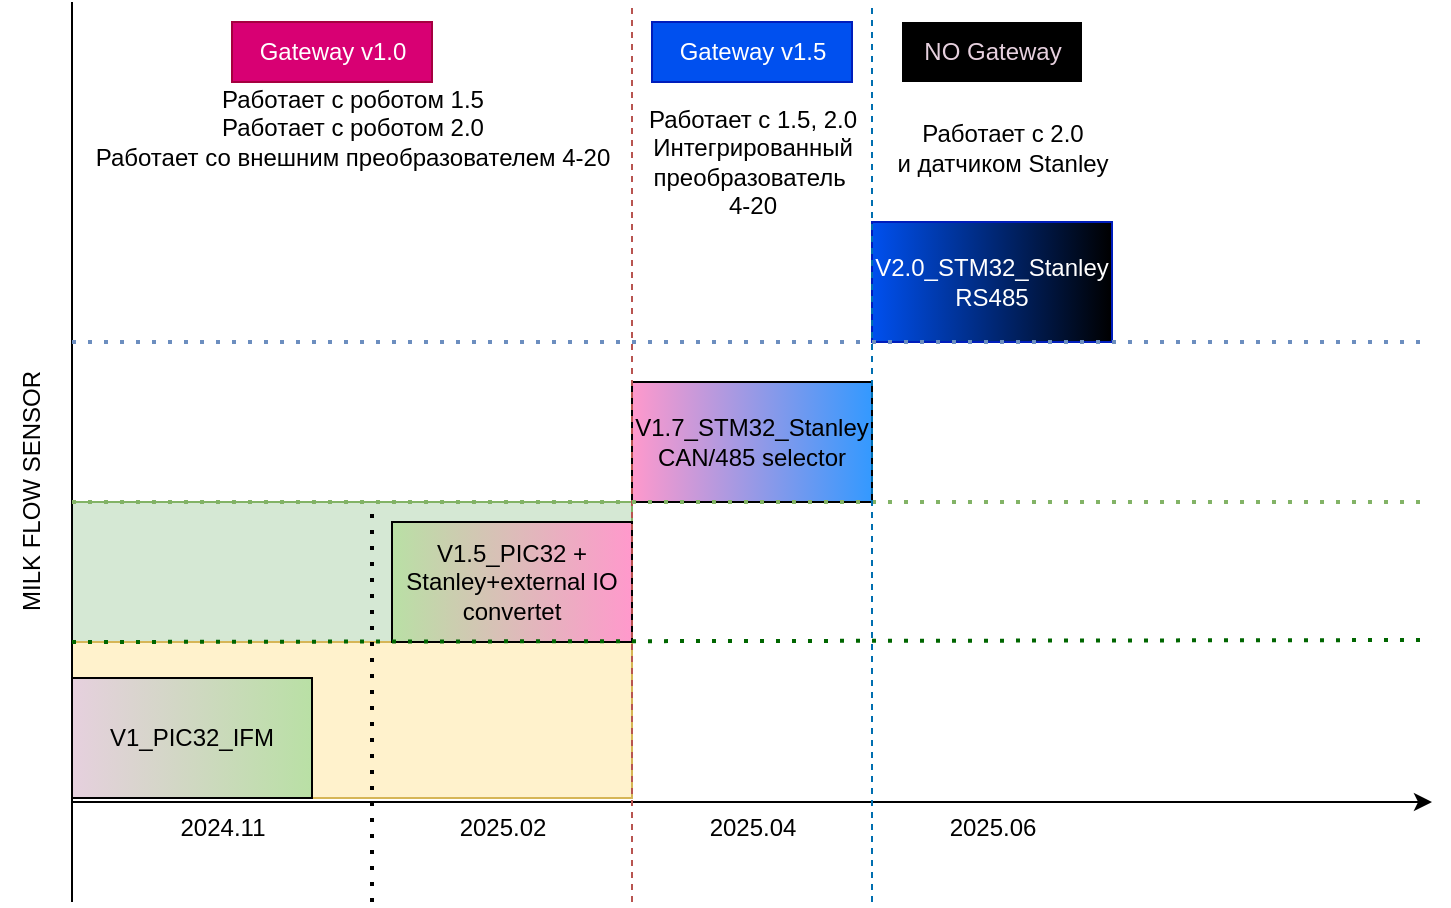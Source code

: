 <mxfile version="24.8.4">
  <diagram name="Page-1" id="zXRLlda2ir4thyWtPU_O">
    <mxGraphModel dx="954" dy="622" grid="1" gridSize="10" guides="1" tooltips="1" connect="1" arrows="1" fold="1" page="1" pageScale="1" pageWidth="827" pageHeight="1169" math="0" shadow="0">
      <root>
        <mxCell id="0" />
        <mxCell id="1" parent="0" />
        <mxCell id="PtEXi9XJBBY4uoOFLUXO-22" value="" style="rounded=0;whiteSpace=wrap;html=1;fillColor=#d5e8d4;strokeColor=#82b366;" vertex="1" parent="1">
          <mxGeometry x="80" y="250" width="280" height="70" as="geometry" />
        </mxCell>
        <mxCell id="PtEXi9XJBBY4uoOFLUXO-21" value="" style="rounded=0;whiteSpace=wrap;html=1;fillColor=#fff2cc;strokeColor=#d6b656;" vertex="1" parent="1">
          <mxGeometry x="80" y="320" width="280" height="78" as="geometry" />
        </mxCell>
        <mxCell id="PtEXi9XJBBY4uoOFLUXO-1" value="" style="endArrow=classic;html=1;rounded=0;" edge="1" parent="1">
          <mxGeometry width="50" height="50" relative="1" as="geometry">
            <mxPoint x="80" y="400" as="sourcePoint" />
            <mxPoint x="760" y="400" as="targetPoint" />
          </mxGeometry>
        </mxCell>
        <mxCell id="PtEXi9XJBBY4uoOFLUXO-2" value="" style="endArrow=none;html=1;rounded=0;" edge="1" parent="1">
          <mxGeometry width="50" height="50" relative="1" as="geometry">
            <mxPoint x="80" y="450" as="sourcePoint" />
            <mxPoint x="80" as="targetPoint" />
          </mxGeometry>
        </mxCell>
        <mxCell id="PtEXi9XJBBY4uoOFLUXO-3" value="V1_PIC32_IFM" style="rounded=0;whiteSpace=wrap;html=1;gradientColor=#B9E0A5;fillColor=#E6D0DE;gradientDirection=east;" vertex="1" parent="1">
          <mxGeometry x="80" y="338" width="120" height="60" as="geometry" />
        </mxCell>
        <mxCell id="PtEXi9XJBBY4uoOFLUXO-4" value="2024.11" style="text;html=1;align=center;verticalAlign=middle;resizable=0;points=[];autosize=1;strokeColor=none;fillColor=none;" vertex="1" parent="1">
          <mxGeometry x="120" y="398" width="70" height="30" as="geometry" />
        </mxCell>
        <mxCell id="PtEXi9XJBBY4uoOFLUXO-5" value="V1.5_PIC32 + Stanley+external IO convertet" style="rounded=0;whiteSpace=wrap;html=1;gradientColor=#B9E0A5;fillColor=#FF99CC;gradientDirection=west;" vertex="1" parent="1">
          <mxGeometry x="240" y="260" width="120" height="60" as="geometry" />
        </mxCell>
        <mxCell id="PtEXi9XJBBY4uoOFLUXO-6" value="V1.7_STM32_Stanley&lt;div&gt;CAN/485 selector&lt;/div&gt;" style="rounded=0;whiteSpace=wrap;html=1;gradientColor=#3399FF;fillColor=#FF99CC;gradientDirection=east;" vertex="1" parent="1">
          <mxGeometry x="360" y="190" width="120" height="60" as="geometry" />
        </mxCell>
        <mxCell id="PtEXi9XJBBY4uoOFLUXO-7" value="V2.0_STM32_Stanley&lt;div&gt;RS485&lt;/div&gt;" style="rounded=0;whiteSpace=wrap;html=1;fillColor=#0050ef;fontColor=#ffffff;strokeColor=#001DBC;gradientColor=default;gradientDirection=east;" vertex="1" parent="1">
          <mxGeometry x="480" y="110" width="120" height="60" as="geometry" />
        </mxCell>
        <mxCell id="PtEXi9XJBBY4uoOFLUXO-8" value="" style="endArrow=none;dashed=1;html=1;dashPattern=1 3;strokeWidth=2;rounded=0;fillColor=#d5e8d4;strokeColor=#006600;" edge="1" parent="1">
          <mxGeometry width="50" height="50" relative="1" as="geometry">
            <mxPoint x="80" y="320" as="sourcePoint" />
            <mxPoint x="760" y="319" as="targetPoint" />
          </mxGeometry>
        </mxCell>
        <mxCell id="PtEXi9XJBBY4uoOFLUXO-9" value="" style="endArrow=none;dashed=1;html=1;dashPattern=1 3;strokeWidth=2;rounded=0;fillColor=#dae8fc;strokeColor=#6c8ebf;" edge="1" parent="1">
          <mxGeometry width="50" height="50" relative="1" as="geometry">
            <mxPoint x="80" y="170" as="sourcePoint" />
            <mxPoint x="760" y="170" as="targetPoint" />
          </mxGeometry>
        </mxCell>
        <mxCell id="PtEXi9XJBBY4uoOFLUXO-11" value="2025.02" style="text;html=1;align=center;verticalAlign=middle;resizable=0;points=[];autosize=1;strokeColor=none;fillColor=none;" vertex="1" parent="1">
          <mxGeometry x="260" y="398" width="70" height="30" as="geometry" />
        </mxCell>
        <mxCell id="PtEXi9XJBBY4uoOFLUXO-12" value="" style="endArrow=none;dashed=1;html=1;rounded=0;fillColor=#f8cecc;strokeColor=#b85450;" edge="1" parent="1">
          <mxGeometry width="50" height="50" relative="1" as="geometry">
            <mxPoint x="360" y="450" as="sourcePoint" />
            <mxPoint x="360" as="targetPoint" />
          </mxGeometry>
        </mxCell>
        <mxCell id="PtEXi9XJBBY4uoOFLUXO-13" value="Gateway v1.0" style="text;html=1;align=center;verticalAlign=middle;resizable=0;points=[];autosize=1;strokeColor=#A50040;fillColor=#d80073;fontColor=#ffffff;" vertex="1" parent="1">
          <mxGeometry x="160" y="10" width="100" height="30" as="geometry" />
        </mxCell>
        <mxCell id="PtEXi9XJBBY4uoOFLUXO-14" value="Gateway v1.5" style="text;html=1;align=center;verticalAlign=middle;resizable=0;points=[];autosize=1;strokeColor=#001DBC;fillColor=#0050ef;fontColor=#ffffff;" vertex="1" parent="1">
          <mxGeometry x="370" y="10" width="100" height="30" as="geometry" />
        </mxCell>
        <mxCell id="PtEXi9XJBBY4uoOFLUXO-15" value="" style="endArrow=none;dashed=1;html=1;dashPattern=1 3;strokeWidth=2;rounded=0;fillColor=#d5e8d4;strokeColor=#82b366;" edge="1" parent="1">
          <mxGeometry width="50" height="50" relative="1" as="geometry">
            <mxPoint x="80" y="250" as="sourcePoint" />
            <mxPoint x="760" y="250" as="targetPoint" />
          </mxGeometry>
        </mxCell>
        <mxCell id="PtEXi9XJBBY4uoOFLUXO-17" value="2025.06" style="text;html=1;align=center;verticalAlign=middle;resizable=0;points=[];autosize=1;strokeColor=none;fillColor=none;" vertex="1" parent="1">
          <mxGeometry x="505" y="398" width="70" height="30" as="geometry" />
        </mxCell>
        <mxCell id="PtEXi9XJBBY4uoOFLUXO-18" value="2025.04" style="text;html=1;align=center;verticalAlign=middle;resizable=0;points=[];autosize=1;strokeColor=none;fillColor=none;" vertex="1" parent="1">
          <mxGeometry x="385" y="398" width="70" height="30" as="geometry" />
        </mxCell>
        <mxCell id="PtEXi9XJBBY4uoOFLUXO-19" value="" style="endArrow=none;dashed=1;html=1;rounded=0;fillColor=#1ba1e2;strokeColor=#006EAF;" edge="1" parent="1">
          <mxGeometry width="50" height="50" relative="1" as="geometry">
            <mxPoint x="480" y="450" as="sourcePoint" />
            <mxPoint x="480" as="targetPoint" />
          </mxGeometry>
        </mxCell>
        <mxCell id="PtEXi9XJBBY4uoOFLUXO-20" value="MILK FLOW SENSOR" style="text;html=1;align=center;verticalAlign=middle;resizable=0;points=[];autosize=1;strokeColor=none;fillColor=none;rotation=270;" vertex="1" parent="1">
          <mxGeometry x="-10" y="230" width="140" height="30" as="geometry" />
        </mxCell>
        <mxCell id="PtEXi9XJBBY4uoOFLUXO-25" value="NO Gateway" style="text;html=1;align=center;verticalAlign=middle;resizable=0;points=[];autosize=1;strokeColor=none;fillColor=#000000;fontColor=#E6D0DE;" vertex="1" parent="1">
          <mxGeometry x="495" y="10" width="90" height="30" as="geometry" />
        </mxCell>
        <mxCell id="PtEXi9XJBBY4uoOFLUXO-26" value="Работает с роботом 1.5&lt;div&gt;Работает с роботом 2.0&lt;/div&gt;&lt;div&gt;Работает со внешним преобразователем 4-20&lt;/div&gt;" style="text;html=1;align=center;verticalAlign=middle;resizable=0;points=[];autosize=1;strokeColor=none;fillColor=none;" vertex="1" parent="1">
          <mxGeometry x="80" y="33" width="280" height="60" as="geometry" />
        </mxCell>
        <mxCell id="PtEXi9XJBBY4uoOFLUXO-27" value="Работает с 1.5, 2.0&lt;div&gt;Интегрированный&lt;/div&gt;&lt;div&gt;преобразователь&amp;nbsp;&lt;/div&gt;&lt;div&gt;4-20&lt;/div&gt;" style="text;html=1;align=center;verticalAlign=middle;resizable=0;points=[];autosize=1;strokeColor=none;fillColor=none;" vertex="1" parent="1">
          <mxGeometry x="355" y="45" width="130" height="70" as="geometry" />
        </mxCell>
        <mxCell id="PtEXi9XJBBY4uoOFLUXO-28" value="Работает с 2.0&lt;div&gt;и датчиком Stanley&lt;/div&gt;" style="text;html=1;align=center;verticalAlign=middle;resizable=0;points=[];autosize=1;strokeColor=none;fillColor=none;" vertex="1" parent="1">
          <mxGeometry x="480" y="53" width="130" height="40" as="geometry" />
        </mxCell>
        <mxCell id="PtEXi9XJBBY4uoOFLUXO-30" value="" style="endArrow=none;dashed=1;html=1;dashPattern=1 3;strokeWidth=2;rounded=0;" edge="1" parent="1">
          <mxGeometry width="50" height="50" relative="1" as="geometry">
            <mxPoint x="230" y="450" as="sourcePoint" />
            <mxPoint x="230" y="250" as="targetPoint" />
          </mxGeometry>
        </mxCell>
      </root>
    </mxGraphModel>
  </diagram>
</mxfile>
